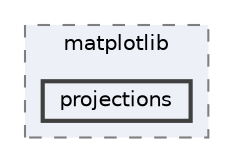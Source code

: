 digraph "/home/jam/Research/IRES-2025/dev/src/llm-scripts/testing/hypothesis-testing/hyp-env/lib/python3.12/site-packages/matplotlib/projections"
{
 // LATEX_PDF_SIZE
  bgcolor="transparent";
  edge [fontname=Helvetica,fontsize=10,labelfontname=Helvetica,labelfontsize=10];
  node [fontname=Helvetica,fontsize=10,shape=box,height=0.2,width=0.4];
  compound=true
  subgraph clusterdir_b7d6549aff4d72877f68c88558aeb595 {
    graph [ bgcolor="#edf0f7", pencolor="grey50", label="matplotlib", fontname=Helvetica,fontsize=10 style="filled,dashed", URL="dir_b7d6549aff4d72877f68c88558aeb595.html",tooltip=""]
  dir_68d9d8edd88f6ec4d3f54a28a1032b65 [label="projections", fillcolor="#edf0f7", color="grey25", style="filled,bold", URL="dir_68d9d8edd88f6ec4d3f54a28a1032b65.html",tooltip=""];
  }
}
